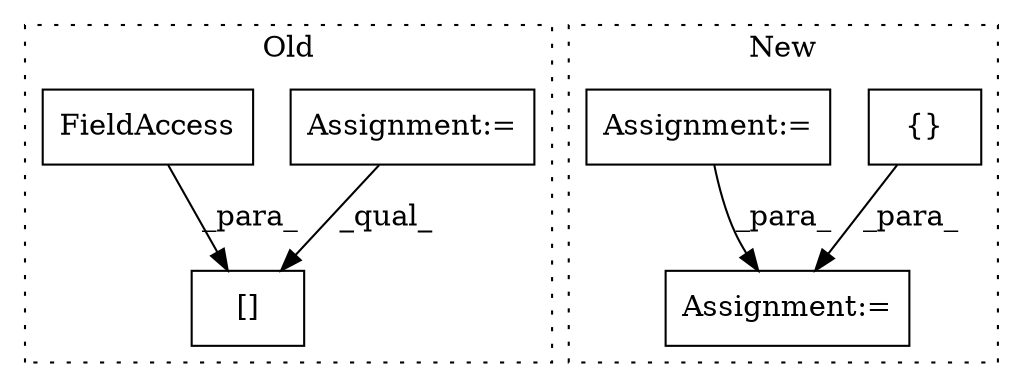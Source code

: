 digraph G {
subgraph cluster0 {
1 [label="[]" a="2" s="3028,3049" l="14,1" shape="box"];
4 [label="Assignment:=" a="7" s="2902" l="1" shape="box"];
6 [label="FieldAccess" a="22" s="3042" l="7" shape="box"];
label = "Old";
style="dotted";
}
subgraph cluster1 {
2 [label="{}" a="4" s="2154,2159" l="1,1" shape="box"];
3 [label="Assignment:=" a="7" s="2179" l="1" shape="box"];
5 [label="Assignment:=" a="7" s="1684" l="4" shape="box"];
label = "New";
style="dotted";
}
2 -> 3 [label="_para_"];
4 -> 1 [label="_qual_"];
5 -> 3 [label="_para_"];
6 -> 1 [label="_para_"];
}